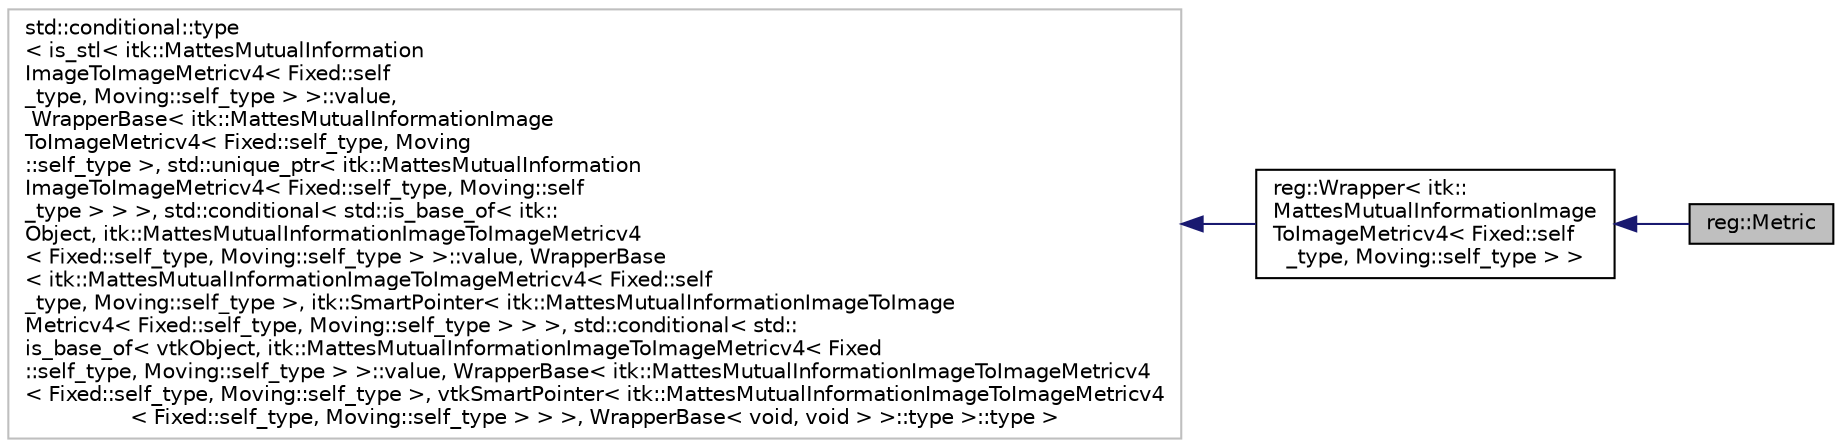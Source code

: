 digraph "reg::Metric"
{
  edge [fontname="Helvetica",fontsize="10",labelfontname="Helvetica",labelfontsize="10"];
  node [fontname="Helvetica",fontsize="10",shape=record];
  rankdir="LR";
  Node4 [label="reg::Metric",height=0.2,width=0.4,color="black", fillcolor="grey75", style="filled", fontcolor="black"];
  Node5 -> Node4 [dir="back",color="midnightblue",fontsize="10",style="solid",fontname="Helvetica"];
  Node5 [label="reg::Wrapper\< itk::\lMattesMutualInformationImage\lToImageMetricv4\< Fixed::self\l_type, Moving::self_type \> \>",height=0.2,width=0.4,color="black", fillcolor="white", style="filled",URL="$structreg_1_1_wrapper.html"];
  Node6 -> Node5 [dir="back",color="midnightblue",fontsize="10",style="solid",fontname="Helvetica"];
  Node6 [label="std::conditional::type\l\< is_stl\< itk::MattesMutualInformation\lImageToImageMetricv4\< Fixed::self\l_type, Moving::self_type \> \>::value,\l WrapperBase\< itk::MattesMutualInformationImage\lToImageMetricv4\< Fixed::self_type, Moving\l::self_type \>, std::unique_ptr\< itk::MattesMutualInformation\lImageToImageMetricv4\< Fixed::self_type, Moving::self\l_type \> \> \>, std::conditional\< std::is_base_of\< itk::\lObject, itk::MattesMutualInformationImageToImageMetricv4\l\< Fixed::self_type, Moving::self_type \> \>::value, WrapperBase\l\< itk::MattesMutualInformationImageToImageMetricv4\< Fixed::self\l_type, Moving::self_type \>, itk::SmartPointer\< itk::MattesMutualInformationImageToImage\lMetricv4\< Fixed::self_type, Moving::self_type \> \> \>, std::conditional\< std::\lis_base_of\< vtkObject, itk::MattesMutualInformationImageToImageMetricv4\< Fixed\l::self_type, Moving::self_type \> \>::value, WrapperBase\< itk::MattesMutualInformationImageToImageMetricv4\l\< Fixed::self_type, Moving::self_type \>, vtkSmartPointer\< itk::MattesMutualInformationImageToImageMetricv4\l\< Fixed::self_type, Moving::self_type \> \> \>, WrapperBase\< void, void \> \>::type \>::type \>",height=0.2,width=0.4,color="grey75", fillcolor="white", style="filled"];
}

